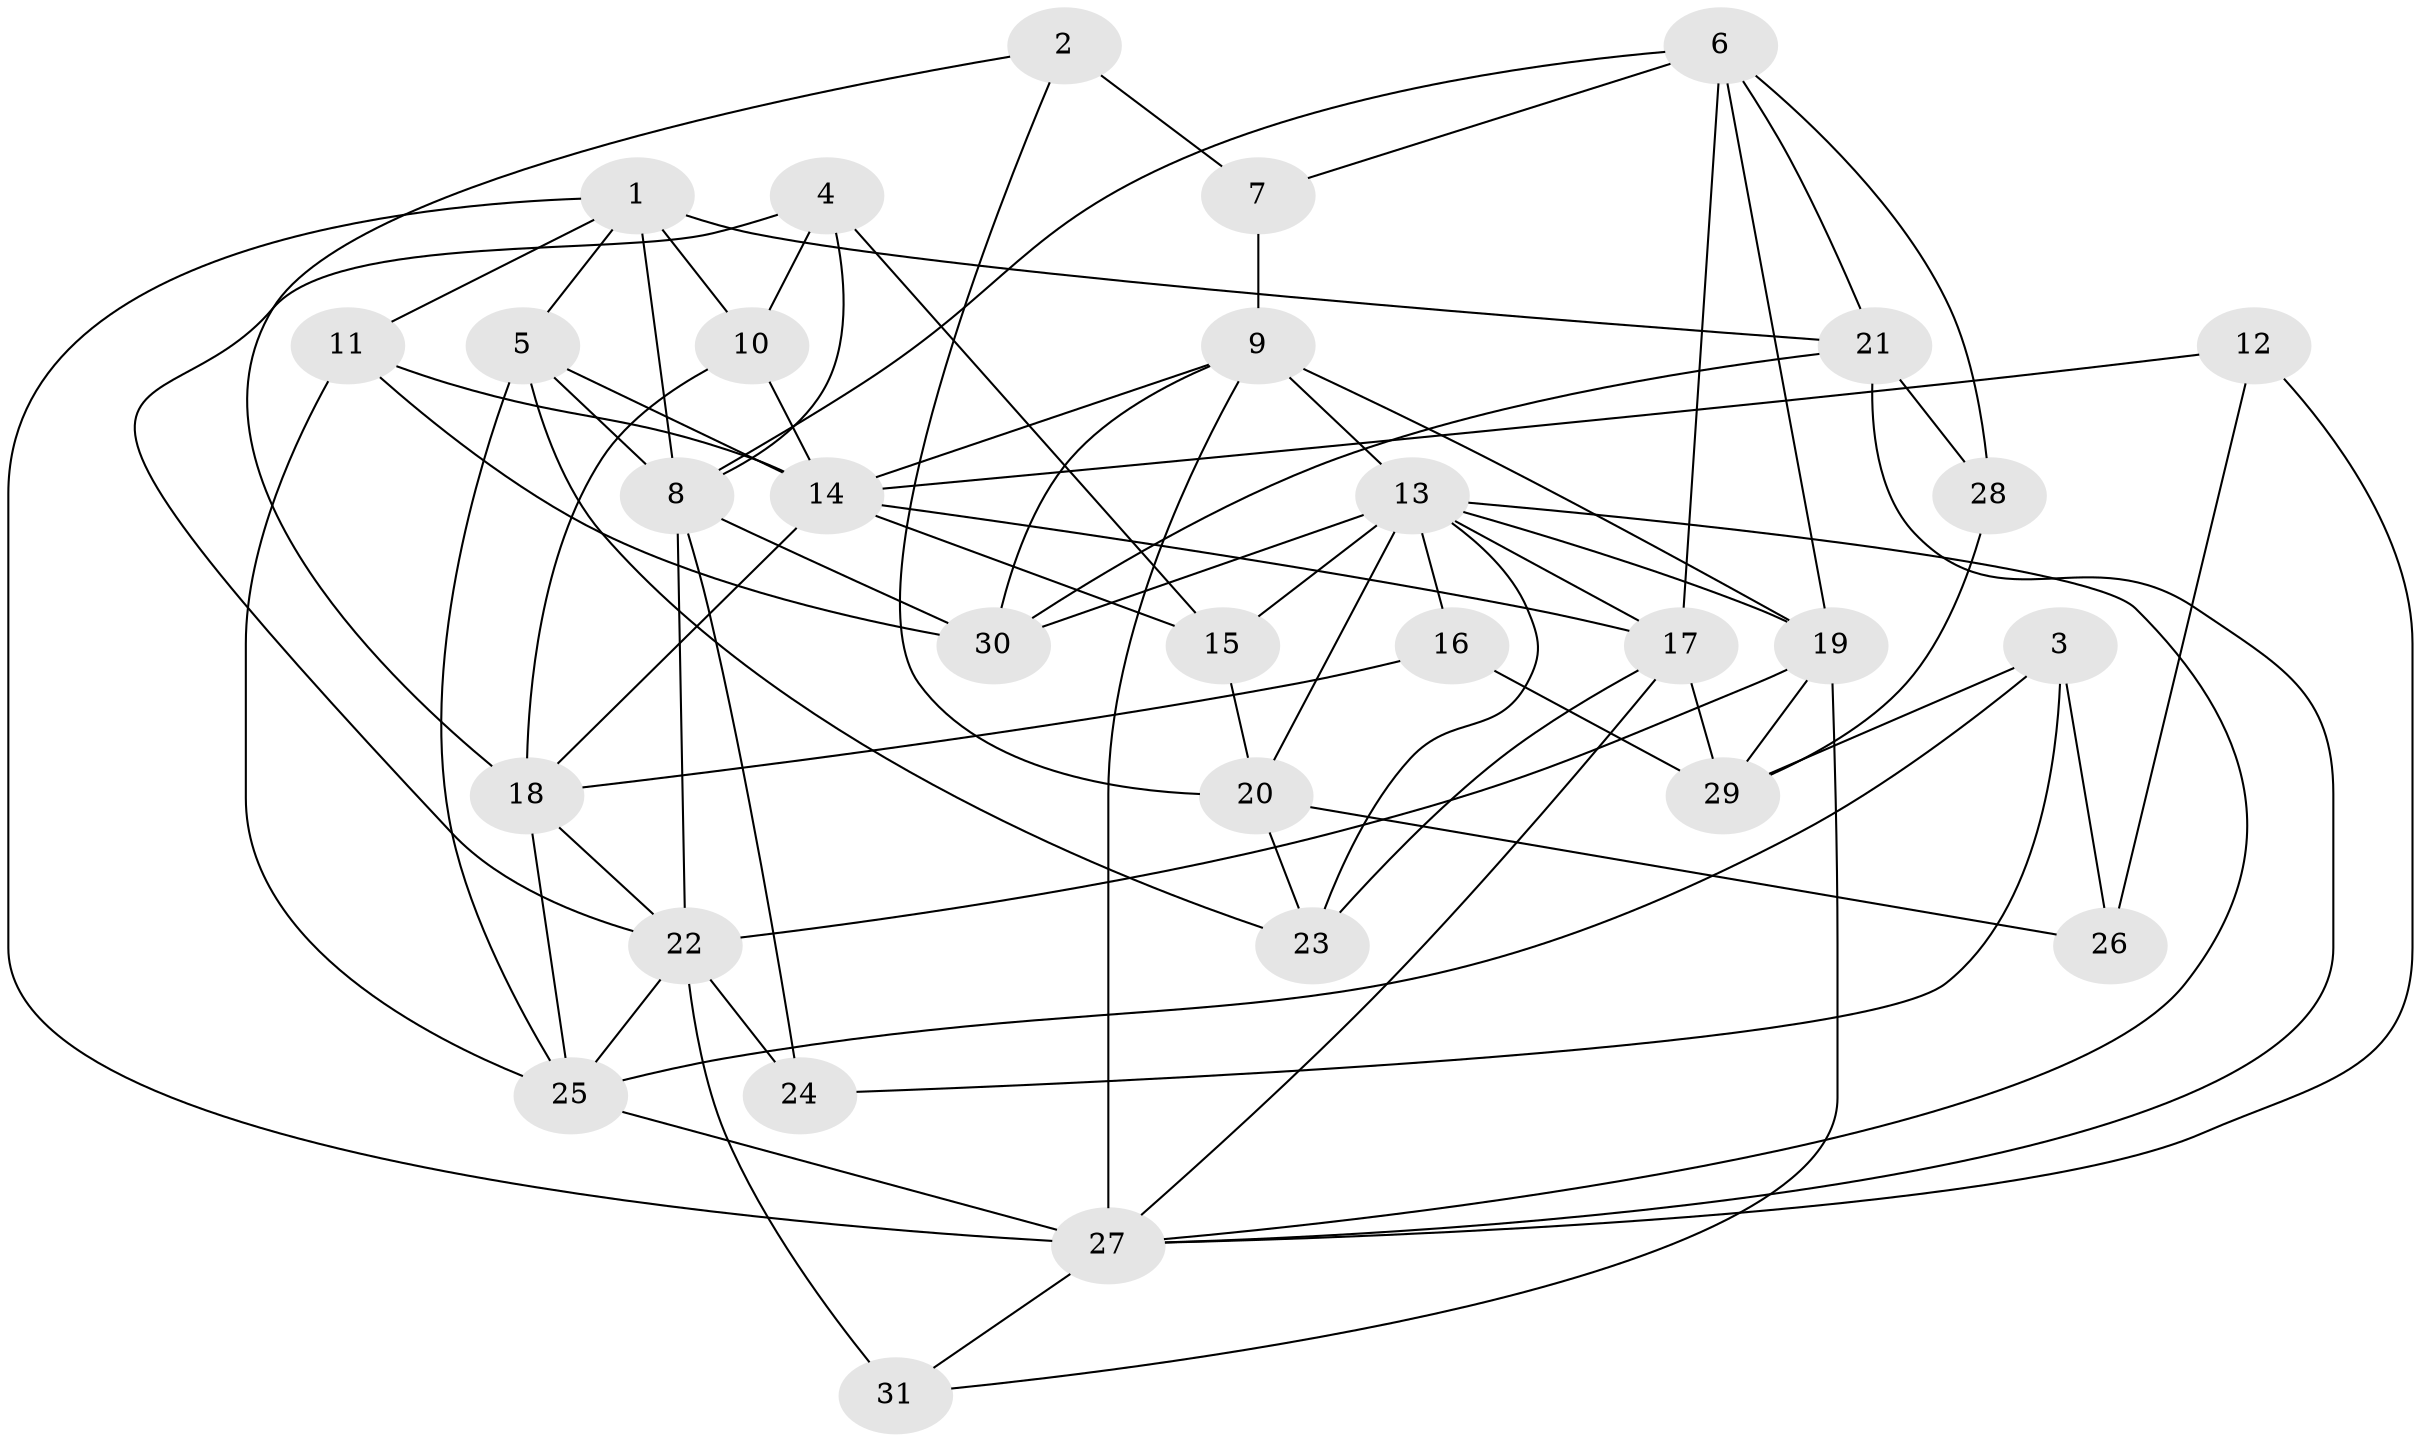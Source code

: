 // original degree distribution, {4: 0.3387096774193548, 7: 0.03225806451612903, 2: 0.14516129032258066, 5: 0.1774193548387097, 3: 0.20967741935483872, 6: 0.08064516129032258, 8: 0.016129032258064516}
// Generated by graph-tools (version 1.1) at 2025/02/03/09/25 03:02:11]
// undirected, 31 vertices, 77 edges
graph export_dot {
graph [start="1"]
  node [color=gray90,style=filled];
  1;
  2;
  3;
  4;
  5;
  6;
  7;
  8;
  9;
  10;
  11;
  12;
  13;
  14;
  15;
  16;
  17;
  18;
  19;
  20;
  21;
  22;
  23;
  24;
  25;
  26;
  27;
  28;
  29;
  30;
  31;
  1 -- 5 [weight=1.0];
  1 -- 8 [weight=2.0];
  1 -- 10 [weight=1.0];
  1 -- 11 [weight=1.0];
  1 -- 21 [weight=1.0];
  1 -- 27 [weight=1.0];
  2 -- 7 [weight=1.0];
  2 -- 18 [weight=1.0];
  2 -- 20 [weight=1.0];
  3 -- 24 [weight=1.0];
  3 -- 25 [weight=1.0];
  3 -- 26 [weight=1.0];
  3 -- 29 [weight=2.0];
  4 -- 8 [weight=1.0];
  4 -- 10 [weight=1.0];
  4 -- 15 [weight=1.0];
  4 -- 22 [weight=1.0];
  5 -- 8 [weight=1.0];
  5 -- 14 [weight=1.0];
  5 -- 23 [weight=1.0];
  5 -- 25 [weight=1.0];
  6 -- 7 [weight=1.0];
  6 -- 8 [weight=1.0];
  6 -- 17 [weight=2.0];
  6 -- 19 [weight=1.0];
  6 -- 21 [weight=1.0];
  6 -- 28 [weight=2.0];
  7 -- 9 [weight=2.0];
  8 -- 22 [weight=1.0];
  8 -- 24 [weight=2.0];
  8 -- 30 [weight=2.0];
  9 -- 13 [weight=1.0];
  9 -- 14 [weight=1.0];
  9 -- 19 [weight=1.0];
  9 -- 27 [weight=2.0];
  9 -- 30 [weight=1.0];
  10 -- 14 [weight=1.0];
  10 -- 18 [weight=1.0];
  11 -- 14 [weight=1.0];
  11 -- 25 [weight=1.0];
  11 -- 30 [weight=1.0];
  12 -- 14 [weight=1.0];
  12 -- 26 [weight=1.0];
  12 -- 27 [weight=1.0];
  13 -- 15 [weight=1.0];
  13 -- 16 [weight=1.0];
  13 -- 17 [weight=1.0];
  13 -- 19 [weight=1.0];
  13 -- 20 [weight=2.0];
  13 -- 23 [weight=1.0];
  13 -- 27 [weight=1.0];
  13 -- 30 [weight=1.0];
  14 -- 15 [weight=1.0];
  14 -- 17 [weight=2.0];
  14 -- 18 [weight=1.0];
  15 -- 20 [weight=1.0];
  16 -- 18 [weight=1.0];
  16 -- 29 [weight=1.0];
  17 -- 23 [weight=1.0];
  17 -- 27 [weight=1.0];
  17 -- 29 [weight=1.0];
  18 -- 22 [weight=1.0];
  18 -- 25 [weight=1.0];
  19 -- 22 [weight=1.0];
  19 -- 29 [weight=1.0];
  19 -- 31 [weight=1.0];
  20 -- 23 [weight=1.0];
  20 -- 26 [weight=1.0];
  21 -- 27 [weight=1.0];
  21 -- 28 [weight=1.0];
  21 -- 30 [weight=1.0];
  22 -- 24 [weight=2.0];
  22 -- 25 [weight=1.0];
  22 -- 31 [weight=2.0];
  25 -- 27 [weight=2.0];
  27 -- 31 [weight=1.0];
  28 -- 29 [weight=2.0];
}
